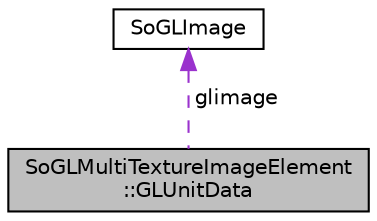 digraph "SoGLMultiTextureImageElement::GLUnitData"
{
 // LATEX_PDF_SIZE
  edge [fontname="Helvetica",fontsize="10",labelfontname="Helvetica",labelfontsize="10"];
  node [fontname="Helvetica",fontsize="10",shape=record];
  Node1 [label="SoGLMultiTextureImageElement\l::GLUnitData",height=0.2,width=0.4,color="black", fillcolor="grey75", style="filled", fontcolor="black",tooltip=" "];
  Node2 -> Node1 [dir="back",color="darkorchid3",fontsize="10",style="dashed",label=" glimage" ,fontname="Helvetica"];
  Node2 [label="SoGLImage",height=0.2,width=0.4,color="black", fillcolor="white", style="filled",URL="$classSoGLImage.html",tooltip="The SoGLImage class is used to handle OpenGL 2D/3D textures."];
}
